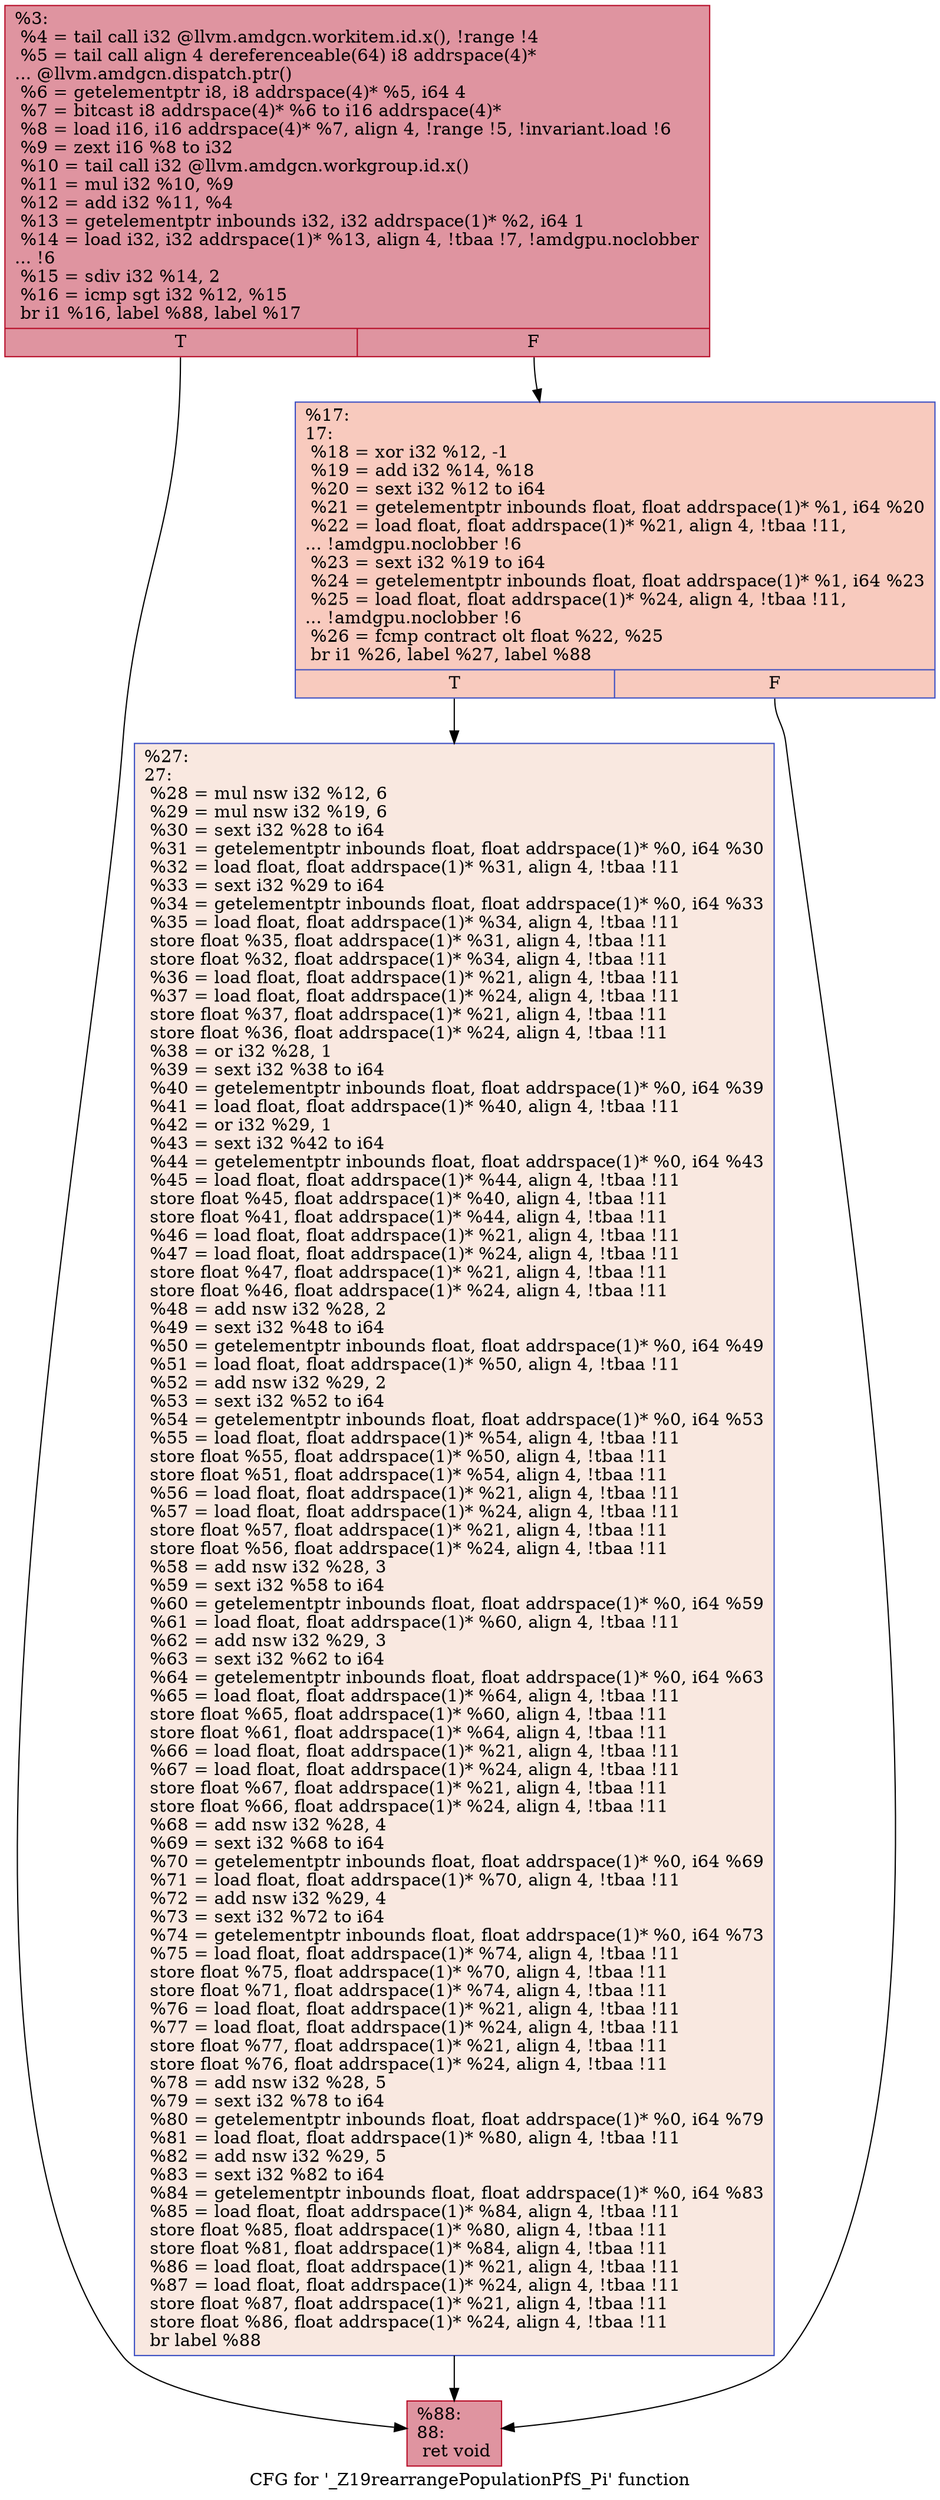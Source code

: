 digraph "CFG for '_Z19rearrangePopulationPfS_Pi' function" {
	label="CFG for '_Z19rearrangePopulationPfS_Pi' function";

	Node0x5d63390 [shape=record,color="#b70d28ff", style=filled, fillcolor="#b70d2870",label="{%3:\l  %4 = tail call i32 @llvm.amdgcn.workitem.id.x(), !range !4\l  %5 = tail call align 4 dereferenceable(64) i8 addrspace(4)*\l... @llvm.amdgcn.dispatch.ptr()\l  %6 = getelementptr i8, i8 addrspace(4)* %5, i64 4\l  %7 = bitcast i8 addrspace(4)* %6 to i16 addrspace(4)*\l  %8 = load i16, i16 addrspace(4)* %7, align 4, !range !5, !invariant.load !6\l  %9 = zext i16 %8 to i32\l  %10 = tail call i32 @llvm.amdgcn.workgroup.id.x()\l  %11 = mul i32 %10, %9\l  %12 = add i32 %11, %4\l  %13 = getelementptr inbounds i32, i32 addrspace(1)* %2, i64 1\l  %14 = load i32, i32 addrspace(1)* %13, align 4, !tbaa !7, !amdgpu.noclobber\l... !6\l  %15 = sdiv i32 %14, 2\l  %16 = icmp sgt i32 %12, %15\l  br i1 %16, label %88, label %17\l|{<s0>T|<s1>F}}"];
	Node0x5d63390:s0 -> Node0x5d64e20;
	Node0x5d63390:s1 -> Node0x5d65d40;
	Node0x5d65d40 [shape=record,color="#3d50c3ff", style=filled, fillcolor="#ef886b70",label="{%17:\l17:                                               \l  %18 = xor i32 %12, -1\l  %19 = add i32 %14, %18\l  %20 = sext i32 %12 to i64\l  %21 = getelementptr inbounds float, float addrspace(1)* %1, i64 %20\l  %22 = load float, float addrspace(1)* %21, align 4, !tbaa !11,\l... !amdgpu.noclobber !6\l  %23 = sext i32 %19 to i64\l  %24 = getelementptr inbounds float, float addrspace(1)* %1, i64 %23\l  %25 = load float, float addrspace(1)* %24, align 4, !tbaa !11,\l... !amdgpu.noclobber !6\l  %26 = fcmp contract olt float %22, %25\l  br i1 %26, label %27, label %88\l|{<s0>T|<s1>F}}"];
	Node0x5d65d40:s0 -> Node0x5d66b20;
	Node0x5d65d40:s1 -> Node0x5d64e20;
	Node0x5d66b20 [shape=record,color="#3d50c3ff", style=filled, fillcolor="#f1ccb870",label="{%27:\l27:                                               \l  %28 = mul nsw i32 %12, 6\l  %29 = mul nsw i32 %19, 6\l  %30 = sext i32 %28 to i64\l  %31 = getelementptr inbounds float, float addrspace(1)* %0, i64 %30\l  %32 = load float, float addrspace(1)* %31, align 4, !tbaa !11\l  %33 = sext i32 %29 to i64\l  %34 = getelementptr inbounds float, float addrspace(1)* %0, i64 %33\l  %35 = load float, float addrspace(1)* %34, align 4, !tbaa !11\l  store float %35, float addrspace(1)* %31, align 4, !tbaa !11\l  store float %32, float addrspace(1)* %34, align 4, !tbaa !11\l  %36 = load float, float addrspace(1)* %21, align 4, !tbaa !11\l  %37 = load float, float addrspace(1)* %24, align 4, !tbaa !11\l  store float %37, float addrspace(1)* %21, align 4, !tbaa !11\l  store float %36, float addrspace(1)* %24, align 4, !tbaa !11\l  %38 = or i32 %28, 1\l  %39 = sext i32 %38 to i64\l  %40 = getelementptr inbounds float, float addrspace(1)* %0, i64 %39\l  %41 = load float, float addrspace(1)* %40, align 4, !tbaa !11\l  %42 = or i32 %29, 1\l  %43 = sext i32 %42 to i64\l  %44 = getelementptr inbounds float, float addrspace(1)* %0, i64 %43\l  %45 = load float, float addrspace(1)* %44, align 4, !tbaa !11\l  store float %45, float addrspace(1)* %40, align 4, !tbaa !11\l  store float %41, float addrspace(1)* %44, align 4, !tbaa !11\l  %46 = load float, float addrspace(1)* %21, align 4, !tbaa !11\l  %47 = load float, float addrspace(1)* %24, align 4, !tbaa !11\l  store float %47, float addrspace(1)* %21, align 4, !tbaa !11\l  store float %46, float addrspace(1)* %24, align 4, !tbaa !11\l  %48 = add nsw i32 %28, 2\l  %49 = sext i32 %48 to i64\l  %50 = getelementptr inbounds float, float addrspace(1)* %0, i64 %49\l  %51 = load float, float addrspace(1)* %50, align 4, !tbaa !11\l  %52 = add nsw i32 %29, 2\l  %53 = sext i32 %52 to i64\l  %54 = getelementptr inbounds float, float addrspace(1)* %0, i64 %53\l  %55 = load float, float addrspace(1)* %54, align 4, !tbaa !11\l  store float %55, float addrspace(1)* %50, align 4, !tbaa !11\l  store float %51, float addrspace(1)* %54, align 4, !tbaa !11\l  %56 = load float, float addrspace(1)* %21, align 4, !tbaa !11\l  %57 = load float, float addrspace(1)* %24, align 4, !tbaa !11\l  store float %57, float addrspace(1)* %21, align 4, !tbaa !11\l  store float %56, float addrspace(1)* %24, align 4, !tbaa !11\l  %58 = add nsw i32 %28, 3\l  %59 = sext i32 %58 to i64\l  %60 = getelementptr inbounds float, float addrspace(1)* %0, i64 %59\l  %61 = load float, float addrspace(1)* %60, align 4, !tbaa !11\l  %62 = add nsw i32 %29, 3\l  %63 = sext i32 %62 to i64\l  %64 = getelementptr inbounds float, float addrspace(1)* %0, i64 %63\l  %65 = load float, float addrspace(1)* %64, align 4, !tbaa !11\l  store float %65, float addrspace(1)* %60, align 4, !tbaa !11\l  store float %61, float addrspace(1)* %64, align 4, !tbaa !11\l  %66 = load float, float addrspace(1)* %21, align 4, !tbaa !11\l  %67 = load float, float addrspace(1)* %24, align 4, !tbaa !11\l  store float %67, float addrspace(1)* %21, align 4, !tbaa !11\l  store float %66, float addrspace(1)* %24, align 4, !tbaa !11\l  %68 = add nsw i32 %28, 4\l  %69 = sext i32 %68 to i64\l  %70 = getelementptr inbounds float, float addrspace(1)* %0, i64 %69\l  %71 = load float, float addrspace(1)* %70, align 4, !tbaa !11\l  %72 = add nsw i32 %29, 4\l  %73 = sext i32 %72 to i64\l  %74 = getelementptr inbounds float, float addrspace(1)* %0, i64 %73\l  %75 = load float, float addrspace(1)* %74, align 4, !tbaa !11\l  store float %75, float addrspace(1)* %70, align 4, !tbaa !11\l  store float %71, float addrspace(1)* %74, align 4, !tbaa !11\l  %76 = load float, float addrspace(1)* %21, align 4, !tbaa !11\l  %77 = load float, float addrspace(1)* %24, align 4, !tbaa !11\l  store float %77, float addrspace(1)* %21, align 4, !tbaa !11\l  store float %76, float addrspace(1)* %24, align 4, !tbaa !11\l  %78 = add nsw i32 %28, 5\l  %79 = sext i32 %78 to i64\l  %80 = getelementptr inbounds float, float addrspace(1)* %0, i64 %79\l  %81 = load float, float addrspace(1)* %80, align 4, !tbaa !11\l  %82 = add nsw i32 %29, 5\l  %83 = sext i32 %82 to i64\l  %84 = getelementptr inbounds float, float addrspace(1)* %0, i64 %83\l  %85 = load float, float addrspace(1)* %84, align 4, !tbaa !11\l  store float %85, float addrspace(1)* %80, align 4, !tbaa !11\l  store float %81, float addrspace(1)* %84, align 4, !tbaa !11\l  %86 = load float, float addrspace(1)* %21, align 4, !tbaa !11\l  %87 = load float, float addrspace(1)* %24, align 4, !tbaa !11\l  store float %87, float addrspace(1)* %21, align 4, !tbaa !11\l  store float %86, float addrspace(1)* %24, align 4, !tbaa !11\l  br label %88\l}"];
	Node0x5d66b20 -> Node0x5d64e20;
	Node0x5d64e20 [shape=record,color="#b70d28ff", style=filled, fillcolor="#b70d2870",label="{%88:\l88:                                               \l  ret void\l}"];
}
